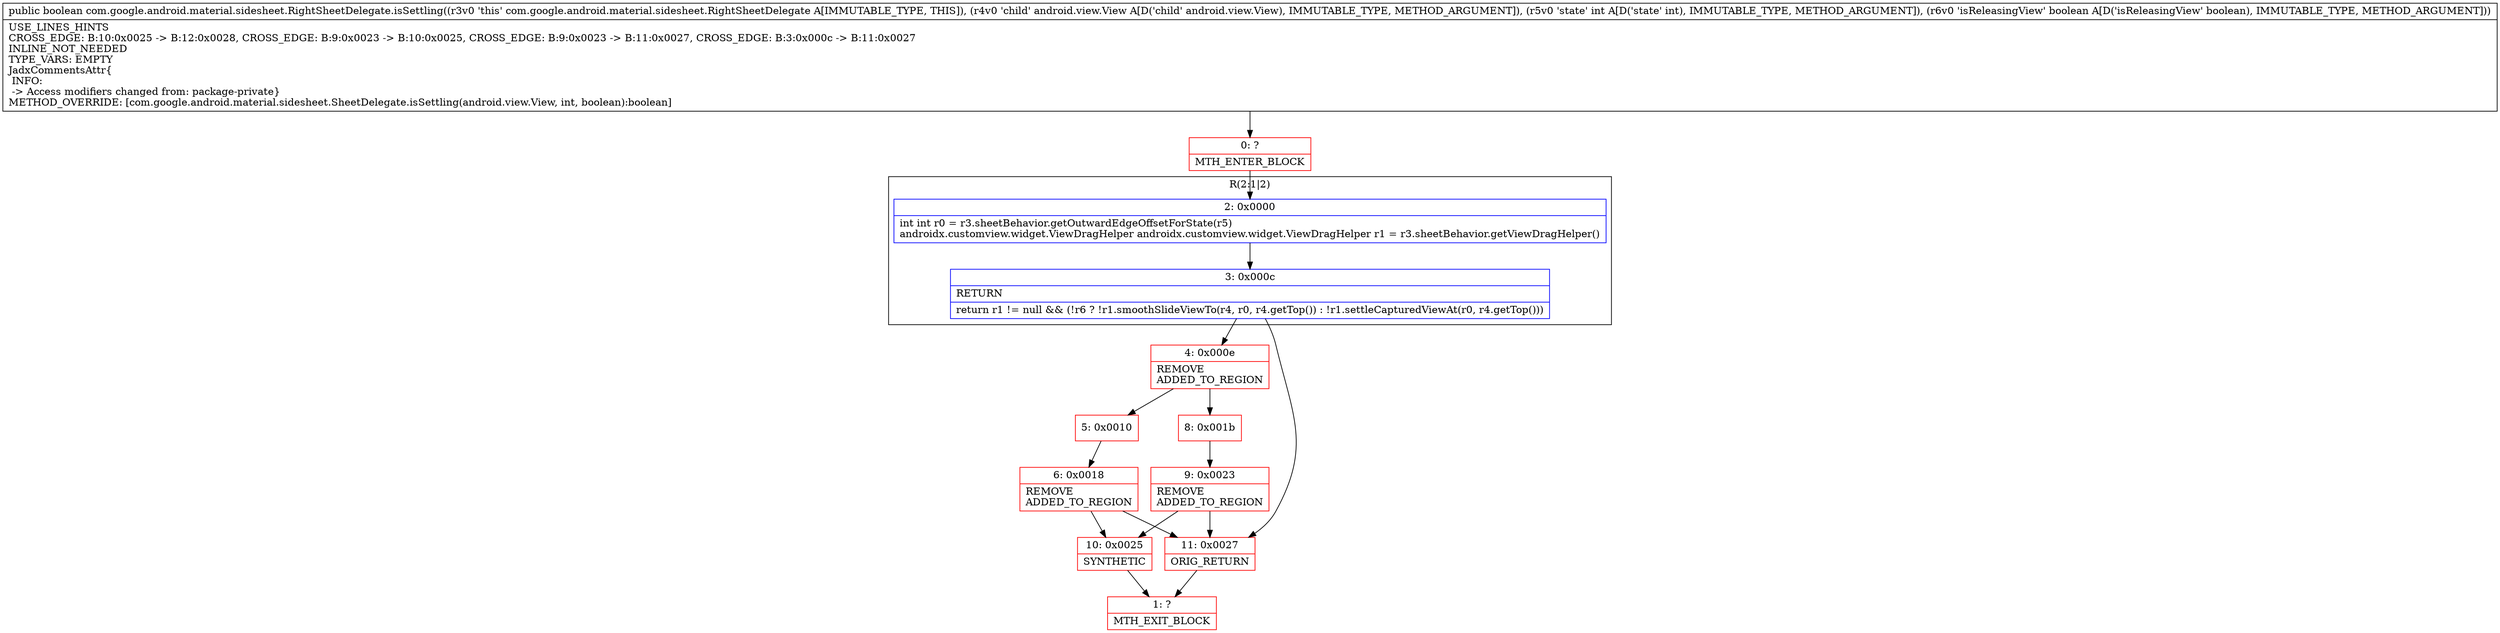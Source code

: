 digraph "CFG forcom.google.android.material.sidesheet.RightSheetDelegate.isSettling(Landroid\/view\/View;IZ)Z" {
subgraph cluster_Region_336753359 {
label = "R(2:1|2)";
node [shape=record,color=blue];
Node_2 [shape=record,label="{2\:\ 0x0000|int int r0 = r3.sheetBehavior.getOutwardEdgeOffsetForState(r5)\landroidx.customview.widget.ViewDragHelper androidx.customview.widget.ViewDragHelper r1 = r3.sheetBehavior.getViewDragHelper()\l}"];
Node_3 [shape=record,label="{3\:\ 0x000c|RETURN\l|return r1 != null && (!r6 ? !r1.smoothSlideViewTo(r4, r0, r4.getTop()) : !r1.settleCapturedViewAt(r0, r4.getTop()))\l}"];
}
Node_0 [shape=record,color=red,label="{0\:\ ?|MTH_ENTER_BLOCK\l}"];
Node_4 [shape=record,color=red,label="{4\:\ 0x000e|REMOVE\lADDED_TO_REGION\l}"];
Node_5 [shape=record,color=red,label="{5\:\ 0x0010}"];
Node_6 [shape=record,color=red,label="{6\:\ 0x0018|REMOVE\lADDED_TO_REGION\l}"];
Node_10 [shape=record,color=red,label="{10\:\ 0x0025|SYNTHETIC\l}"];
Node_1 [shape=record,color=red,label="{1\:\ ?|MTH_EXIT_BLOCK\l}"];
Node_8 [shape=record,color=red,label="{8\:\ 0x001b}"];
Node_9 [shape=record,color=red,label="{9\:\ 0x0023|REMOVE\lADDED_TO_REGION\l}"];
Node_11 [shape=record,color=red,label="{11\:\ 0x0027|ORIG_RETURN\l}"];
MethodNode[shape=record,label="{public boolean com.google.android.material.sidesheet.RightSheetDelegate.isSettling((r3v0 'this' com.google.android.material.sidesheet.RightSheetDelegate A[IMMUTABLE_TYPE, THIS]), (r4v0 'child' android.view.View A[D('child' android.view.View), IMMUTABLE_TYPE, METHOD_ARGUMENT]), (r5v0 'state' int A[D('state' int), IMMUTABLE_TYPE, METHOD_ARGUMENT]), (r6v0 'isReleasingView' boolean A[D('isReleasingView' boolean), IMMUTABLE_TYPE, METHOD_ARGUMENT]))  | USE_LINES_HINTS\lCROSS_EDGE: B:10:0x0025 \-\> B:12:0x0028, CROSS_EDGE: B:9:0x0023 \-\> B:10:0x0025, CROSS_EDGE: B:9:0x0023 \-\> B:11:0x0027, CROSS_EDGE: B:3:0x000c \-\> B:11:0x0027\lINLINE_NOT_NEEDED\lTYPE_VARS: EMPTY\lJadxCommentsAttr\{\l INFO: \l \-\> Access modifiers changed from: package\-private\}\lMETHOD_OVERRIDE: [com.google.android.material.sidesheet.SheetDelegate.isSettling(android.view.View, int, boolean):boolean]\l}"];
MethodNode -> Node_0;Node_2 -> Node_3;
Node_3 -> Node_4;
Node_3 -> Node_11;
Node_0 -> Node_2;
Node_4 -> Node_5;
Node_4 -> Node_8;
Node_5 -> Node_6;
Node_6 -> Node_11;
Node_6 -> Node_10;
Node_10 -> Node_1;
Node_8 -> Node_9;
Node_9 -> Node_10;
Node_9 -> Node_11;
Node_11 -> Node_1;
}

